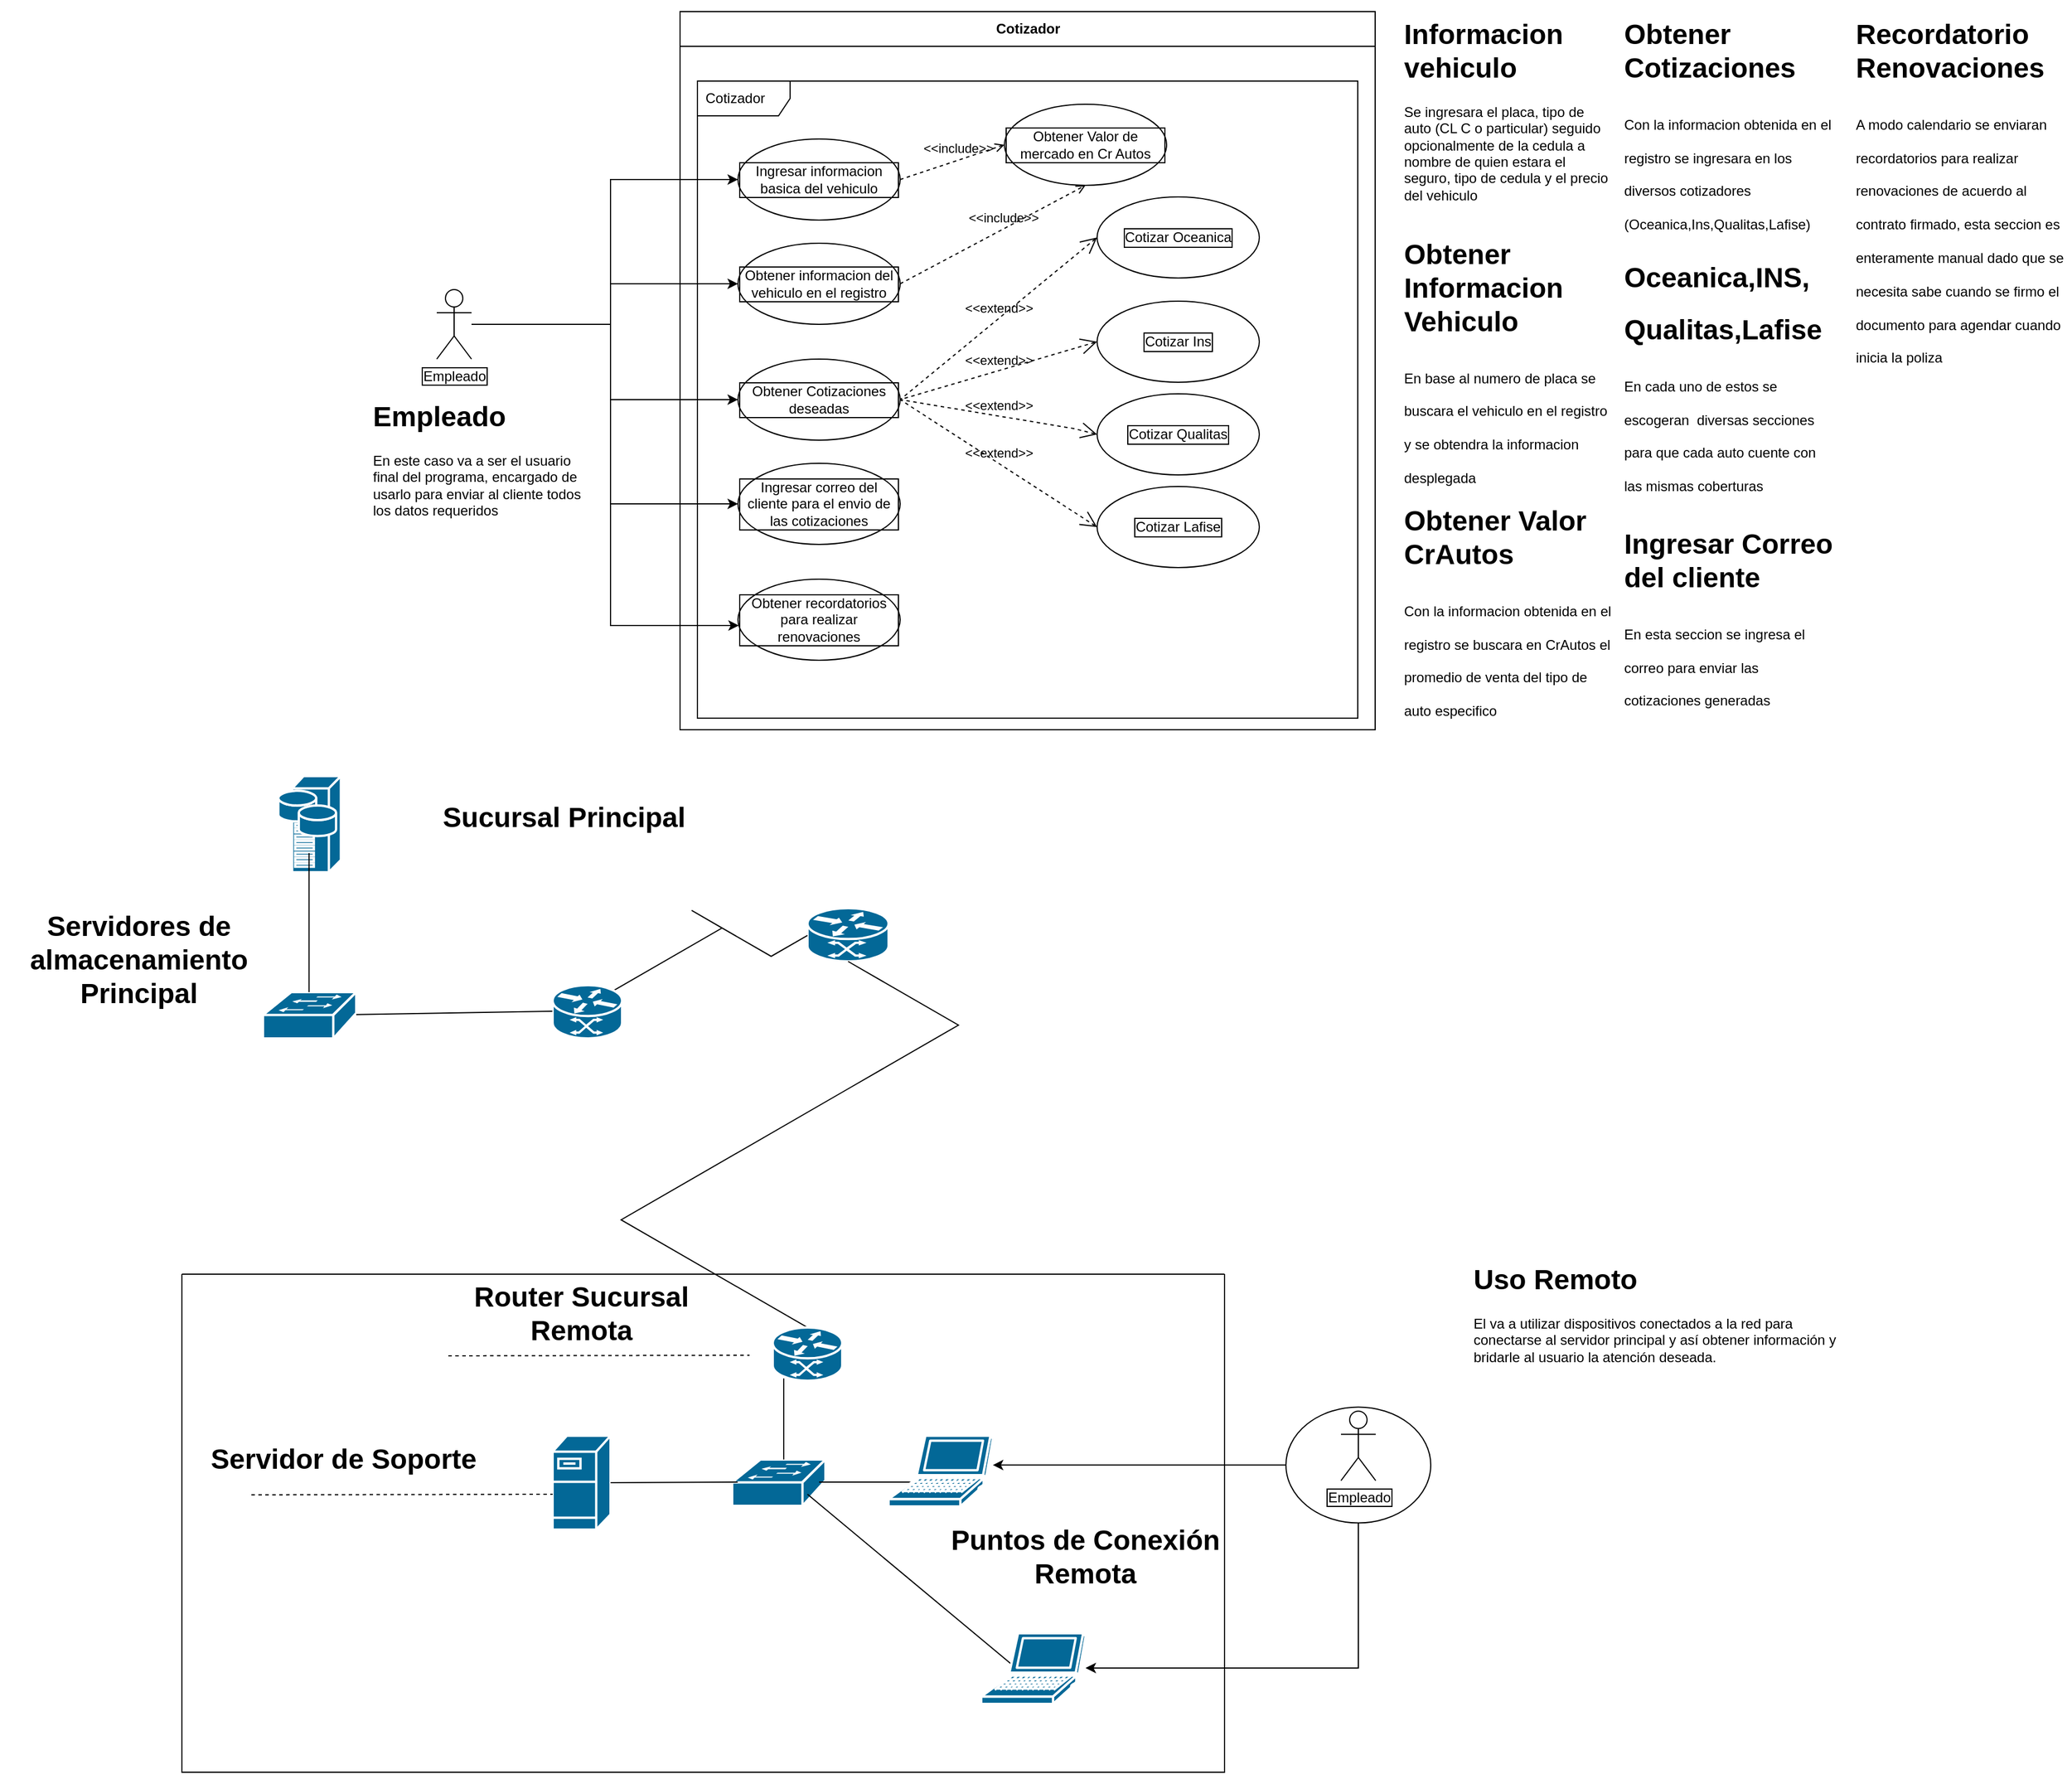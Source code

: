 <mxfile version="21.0.6" type="github" pages="3">
  <diagram name="Caso de uso" id="FIGkw67pMRDh4MM9zdk1">
    <mxGraphModel dx="2588" dy="888" grid="1" gridSize="10" guides="1" tooltips="1" connect="1" arrows="1" fold="1" page="1" pageScale="1" pageWidth="850" pageHeight="1100" math="0" shadow="0">
      <root>
        <mxCell id="0" />
        <mxCell id="1" parent="0" />
        <mxCell id="gBTOfNLSU9MygMFZnvHX-67" style="edgeStyle=orthogonalEdgeStyle;rounded=0;orthogonalLoop=1;jettySize=auto;html=1;" parent="1" source="gBTOfNLSU9MygMFZnvHX-4" target="gBTOfNLSU9MygMFZnvHX-47" edge="1">
          <mxGeometry relative="1" as="geometry">
            <Array as="points">
              <mxPoint x="550" y="1305" />
              <mxPoint x="550" y="1305" />
            </Array>
          </mxGeometry>
        </mxCell>
        <mxCell id="gBTOfNLSU9MygMFZnvHX-68" style="edgeStyle=orthogonalEdgeStyle;rounded=0;orthogonalLoop=1;jettySize=auto;html=1;" parent="1" source="gBTOfNLSU9MygMFZnvHX-4" target="gBTOfNLSU9MygMFZnvHX-49" edge="1">
          <mxGeometry relative="1" as="geometry">
            <mxPoint x="620" y="1480" as="targetPoint" />
            <Array as="points">
              <mxPoint x="816" y="1480" />
            </Array>
          </mxGeometry>
        </mxCell>
        <mxCell id="gBTOfNLSU9MygMFZnvHX-4" value="" style="ellipse;whiteSpace=wrap;html=1;" parent="1" vertex="1">
          <mxGeometry x="753" y="1254.75" width="125" height="100" as="geometry" />
        </mxCell>
        <mxCell id="IhLSrTR3K9B3fhgBk1G8-4" value="Cotizador" style="swimlane;fontStyle=1;align=center;horizontal=1;startSize=30;collapsible=0;html=1;" parent="1" vertex="1">
          <mxGeometry x="230" y="50" width="600" height="620" as="geometry" />
        </mxCell>
        <mxCell id="IhLSrTR3K9B3fhgBk1G8-5" value="Cotizador" style="shape=umlFrame;tabPosition=left;html=1;boundedLbl=1;labelInHeader=1;width=80;height=30;swimlaneFillColor=#ffffff;align=left;spacingLeft=5;" parent="IhLSrTR3K9B3fhgBk1G8-4" vertex="1">
          <mxGeometry width="570" height="550" relative="1" as="geometry">
            <mxPoint x="15" y="60" as="offset" />
          </mxGeometry>
        </mxCell>
        <mxCell id="IhLSrTR3K9B3fhgBk1G8-12" value="Obtener informacion del vehiculo en el registro" style="ellipse;whiteSpace=wrap;html=1;labelBorderColor=default;" parent="IhLSrTR3K9B3fhgBk1G8-4" vertex="1">
          <mxGeometry x="50" y="200" width="140" height="70" as="geometry" />
        </mxCell>
        <mxCell id="IhLSrTR3K9B3fhgBk1G8-14" value="Ingresar informacion basica del vehiculo" style="shape=ellipse;html=1;strokeWidth=1;fontStyle=0;whiteSpace=wrap;align=center;perimeter=ellipsePerimeter;labelBorderColor=default;" parent="IhLSrTR3K9B3fhgBk1G8-4" vertex="1">
          <mxGeometry x="50" y="110" width="140" height="70" as="geometry" />
        </mxCell>
        <mxCell id="IhLSrTR3K9B3fhgBk1G8-18" value="Obtener Cotizaciones deseadas" style="ellipse;whiteSpace=wrap;html=1;labelBorderColor=default;" parent="IhLSrTR3K9B3fhgBk1G8-4" vertex="1">
          <mxGeometry x="50" y="300" width="140" height="70" as="geometry" />
        </mxCell>
        <mxCell id="IhLSrTR3K9B3fhgBk1G8-20" value="Cotizar Ins" style="ellipse;whiteSpace=wrap;html=1;labelBorderColor=default;" parent="IhLSrTR3K9B3fhgBk1G8-4" vertex="1">
          <mxGeometry x="360" y="250" width="140" height="70" as="geometry" />
        </mxCell>
        <mxCell id="IhLSrTR3K9B3fhgBk1G8-21" value="Cotizar Qualitas" style="ellipse;whiteSpace=wrap;html=1;labelBorderColor=default;" parent="IhLSrTR3K9B3fhgBk1G8-4" vertex="1">
          <mxGeometry x="360" y="330" width="140" height="70" as="geometry" />
        </mxCell>
        <mxCell id="IhLSrTR3K9B3fhgBk1G8-22" value="Cotizar Lafise" style="ellipse;whiteSpace=wrap;html=1;labelBorderColor=default;" parent="IhLSrTR3K9B3fhgBk1G8-4" vertex="1">
          <mxGeometry x="360" y="410" width="140" height="70" as="geometry" />
        </mxCell>
        <mxCell id="IhLSrTR3K9B3fhgBk1G8-23" value="Cotizar Oceanica" style="ellipse;whiteSpace=wrap;html=1;labelBorderColor=default;" parent="IhLSrTR3K9B3fhgBk1G8-4" vertex="1">
          <mxGeometry x="360" y="160" width="140" height="70" as="geometry" />
        </mxCell>
        <mxCell id="IhLSrTR3K9B3fhgBk1G8-28" value="Obtener Valor de mercado en Cr Autos" style="ellipse;whiteSpace=wrap;html=1;labelBorderColor=default;" parent="IhLSrTR3K9B3fhgBk1G8-4" vertex="1">
          <mxGeometry x="280" y="80" width="140" height="70" as="geometry" />
        </mxCell>
        <mxCell id="IhLSrTR3K9B3fhgBk1G8-29" value="&amp;lt;&amp;lt;include&amp;gt;&amp;gt;" style="edgeStyle=none;html=1;endArrow=open;verticalAlign=bottom;dashed=1;labelBackgroundColor=none;rounded=0;exitX=1;exitY=0.5;exitDx=0;exitDy=0;entryX=0.5;entryY=1;entryDx=0;entryDy=0;" parent="IhLSrTR3K9B3fhgBk1G8-4" source="IhLSrTR3K9B3fhgBk1G8-12" target="IhLSrTR3K9B3fhgBk1G8-28" edge="1">
          <mxGeometry x="0.117" y="1" width="160" relative="1" as="geometry">
            <mxPoint x="200" y="325" as="sourcePoint" />
            <mxPoint x="260" y="115" as="targetPoint" />
            <mxPoint as="offset" />
          </mxGeometry>
        </mxCell>
        <mxCell id="IhLSrTR3K9B3fhgBk1G8-31" value="Ingresar correo del cliente para el envio de las cotizaciones" style="ellipse;whiteSpace=wrap;html=1;labelBorderColor=default;strokeWidth=1;" parent="IhLSrTR3K9B3fhgBk1G8-4" vertex="1">
          <mxGeometry x="50" y="390" width="140" height="70" as="geometry" />
        </mxCell>
        <mxCell id="IhLSrTR3K9B3fhgBk1G8-33" value="&amp;lt;&amp;lt;extend&amp;gt;&amp;gt;" style="edgeStyle=none;html=1;startArrow=open;endArrow=none;startSize=12;verticalAlign=bottom;dashed=1;labelBackgroundColor=none;rounded=0;exitX=0;exitY=0.5;exitDx=0;exitDy=0;entryX=1;entryY=0.5;entryDx=0;entryDy=0;" parent="IhLSrTR3K9B3fhgBk1G8-4" source="IhLSrTR3K9B3fhgBk1G8-22" target="IhLSrTR3K9B3fhgBk1G8-18" edge="1">
          <mxGeometry width="160" relative="1" as="geometry">
            <mxPoint x="170" y="350" as="sourcePoint" />
            <mxPoint x="330" y="350" as="targetPoint" />
          </mxGeometry>
        </mxCell>
        <mxCell id="IhLSrTR3K9B3fhgBk1G8-34" value="&amp;lt;&amp;lt;extend&amp;gt;&amp;gt;" style="edgeStyle=none;html=1;startArrow=open;endArrow=none;startSize=12;verticalAlign=bottom;dashed=1;labelBackgroundColor=none;rounded=0;entryX=1;entryY=0.5;entryDx=0;entryDy=0;exitX=0;exitY=0.5;exitDx=0;exitDy=0;" parent="IhLSrTR3K9B3fhgBk1G8-4" source="IhLSrTR3K9B3fhgBk1G8-21" target="IhLSrTR3K9B3fhgBk1G8-18" edge="1">
          <mxGeometry width="160" relative="1" as="geometry">
            <mxPoint x="370" y="455" as="sourcePoint" />
            <mxPoint x="200" y="335" as="targetPoint" />
            <Array as="points">
              <mxPoint x="340" y="360" />
            </Array>
          </mxGeometry>
        </mxCell>
        <mxCell id="IhLSrTR3K9B3fhgBk1G8-35" value="&amp;lt;&amp;lt;extend&amp;gt;&amp;gt;" style="edgeStyle=none;html=1;startArrow=open;endArrow=none;startSize=12;verticalAlign=bottom;dashed=1;labelBackgroundColor=none;rounded=0;entryX=1;entryY=0.5;entryDx=0;entryDy=0;exitX=0;exitY=0.5;exitDx=0;exitDy=0;" parent="IhLSrTR3K9B3fhgBk1G8-4" source="IhLSrTR3K9B3fhgBk1G8-20" target="IhLSrTR3K9B3fhgBk1G8-18" edge="1">
          <mxGeometry width="160" relative="1" as="geometry">
            <mxPoint x="370" y="375" as="sourcePoint" />
            <mxPoint x="200" y="335" as="targetPoint" />
            <Array as="points" />
          </mxGeometry>
        </mxCell>
        <mxCell id="IhLSrTR3K9B3fhgBk1G8-36" value="&amp;lt;&amp;lt;extend&amp;gt;&amp;gt;" style="edgeStyle=none;html=1;startArrow=open;endArrow=none;startSize=12;verticalAlign=bottom;dashed=1;labelBackgroundColor=none;rounded=0;entryX=1;entryY=0.5;entryDx=0;entryDy=0;exitX=0;exitY=0.5;exitDx=0;exitDy=0;" parent="IhLSrTR3K9B3fhgBk1G8-4" source="IhLSrTR3K9B3fhgBk1G8-23" target="IhLSrTR3K9B3fhgBk1G8-18" edge="1">
          <mxGeometry width="160" relative="1" as="geometry">
            <mxPoint x="370" y="295" as="sourcePoint" />
            <mxPoint x="200" y="335" as="targetPoint" />
            <Array as="points" />
          </mxGeometry>
        </mxCell>
        <mxCell id="IhLSrTR3K9B3fhgBk1G8-37" value="Obtener recordatorios para realizar renovaciones" style="ellipse;whiteSpace=wrap;html=1;labelBorderColor=default;strokeWidth=1;" parent="IhLSrTR3K9B3fhgBk1G8-4" vertex="1">
          <mxGeometry x="50" y="490" width="140" height="70" as="geometry" />
        </mxCell>
        <mxCell id="IhLSrTR3K9B3fhgBk1G8-40" value="&amp;lt;&amp;lt;include&amp;gt;&amp;gt;" style="edgeStyle=none;html=1;endArrow=open;verticalAlign=bottom;dashed=1;labelBackgroundColor=none;rounded=0;exitX=1;exitY=0.5;exitDx=0;exitDy=0;entryX=0;entryY=0.5;entryDx=0;entryDy=0;" parent="IhLSrTR3K9B3fhgBk1G8-4" source="IhLSrTR3K9B3fhgBk1G8-14" target="IhLSrTR3K9B3fhgBk1G8-28" edge="1">
          <mxGeometry x="0.117" y="1" width="160" relative="1" as="geometry">
            <mxPoint x="200" y="245" as="sourcePoint" />
            <mxPoint x="290" y="165" as="targetPoint" />
            <mxPoint as="offset" />
          </mxGeometry>
        </mxCell>
        <mxCell id="gBTOfNLSU9MygMFZnvHX-73" style="edgeStyle=orthogonalEdgeStyle;rounded=0;orthogonalLoop=1;jettySize=auto;html=1;entryX=0;entryY=0.5;entryDx=0;entryDy=0;" parent="1" source="IhLSrTR3K9B3fhgBk1G8-10" target="IhLSrTR3K9B3fhgBk1G8-14" edge="1">
          <mxGeometry relative="1" as="geometry">
            <Array as="points">
              <mxPoint x="170" y="320" />
              <mxPoint x="170" y="195" />
            </Array>
          </mxGeometry>
        </mxCell>
        <mxCell id="gBTOfNLSU9MygMFZnvHX-75" style="edgeStyle=orthogonalEdgeStyle;rounded=0;orthogonalLoop=1;jettySize=auto;html=1;" parent="1" source="IhLSrTR3K9B3fhgBk1G8-10" target="IhLSrTR3K9B3fhgBk1G8-12" edge="1">
          <mxGeometry relative="1" as="geometry">
            <Array as="points">
              <mxPoint x="170" y="320" />
              <mxPoint x="170" y="285" />
            </Array>
          </mxGeometry>
        </mxCell>
        <mxCell id="gBTOfNLSU9MygMFZnvHX-76" style="edgeStyle=orthogonalEdgeStyle;rounded=0;orthogonalLoop=1;jettySize=auto;html=1;" parent="1" source="IhLSrTR3K9B3fhgBk1G8-10" target="IhLSrTR3K9B3fhgBk1G8-18" edge="1">
          <mxGeometry relative="1" as="geometry">
            <Array as="points">
              <mxPoint x="170" y="320" />
              <mxPoint x="170" y="385" />
            </Array>
          </mxGeometry>
        </mxCell>
        <mxCell id="gBTOfNLSU9MygMFZnvHX-83" style="edgeStyle=orthogonalEdgeStyle;rounded=0;orthogonalLoop=1;jettySize=auto;html=1;" parent="1" source="IhLSrTR3K9B3fhgBk1G8-10" target="IhLSrTR3K9B3fhgBk1G8-31" edge="1">
          <mxGeometry relative="1" as="geometry">
            <Array as="points">
              <mxPoint x="170" y="320" />
              <mxPoint x="170" y="475" />
            </Array>
          </mxGeometry>
        </mxCell>
        <mxCell id="gBTOfNLSU9MygMFZnvHX-85" style="edgeStyle=orthogonalEdgeStyle;rounded=0;orthogonalLoop=1;jettySize=auto;html=1;" parent="1" source="IhLSrTR3K9B3fhgBk1G8-10" target="IhLSrTR3K9B3fhgBk1G8-37" edge="1">
          <mxGeometry relative="1" as="geometry">
            <mxPoint x="170" y="580" as="targetPoint" />
            <Array as="points">
              <mxPoint x="170" y="320" />
              <mxPoint x="170" y="580" />
            </Array>
          </mxGeometry>
        </mxCell>
        <mxCell id="IhLSrTR3K9B3fhgBk1G8-10" value="Empleado" style="shape=umlActor;html=1;verticalLabelPosition=bottom;verticalAlign=top;align=center;labelBorderColor=default;" parent="1" vertex="1">
          <mxGeometry x="20" y="290" width="30" height="60" as="geometry" />
        </mxCell>
        <mxCell id="3Uu9GB4KOyHP60_tCdzX-1" value="&lt;h1&gt;Empleado&amp;nbsp;&lt;/h1&gt;&lt;div&gt;En este caso va a ser el usuario final del programa, encargado de usarlo para enviar al cliente todos los datos requeridos&lt;/div&gt;&lt;div&gt;&lt;br&gt;&lt;/div&gt;" style="text;html=1;strokeColor=none;fillColor=none;spacing=5;spacingTop=-20;whiteSpace=wrap;overflow=hidden;rounded=0;" parent="1" vertex="1">
          <mxGeometry x="-40" y="380" width="190" height="120" as="geometry" />
        </mxCell>
        <mxCell id="3Uu9GB4KOyHP60_tCdzX-2" value="&lt;h1&gt;&lt;span style=&quot;background-color: initial;&quot;&gt;Informacion vehiculo&lt;/span&gt;&lt;/h1&gt;&lt;div&gt;Se ingresara el placa, tipo de auto (CL C o particular) seguido opcionalmente de la cedula a nombre de quien estara el seguro, tipo de cedula y el precio del vehiculo&lt;/div&gt;" style="text;html=1;strokeColor=none;fillColor=none;spacing=5;spacingTop=-20;whiteSpace=wrap;overflow=hidden;rounded=0;" parent="1" vertex="1">
          <mxGeometry x="850" y="50" width="190" height="180" as="geometry" />
        </mxCell>
        <mxCell id="3Uu9GB4KOyHP60_tCdzX-3" value="&lt;h1&gt;&lt;span style=&quot;background-color: initial;&quot;&gt;Obtener Informacion Vehiculo&lt;/span&gt;&lt;/h1&gt;&lt;h1&gt;&lt;span style=&quot;font-size: 12px; font-weight: 400;&quot;&gt;En base al numero de placa se buscara el vehiculo en el registro y se obtendra la informacion desplegada&lt;/span&gt;&lt;/h1&gt;&lt;div&gt;&lt;br&gt;&lt;/div&gt;" style="text;html=1;strokeColor=none;fillColor=none;spacing=5;spacingTop=-20;whiteSpace=wrap;overflow=hidden;rounded=0;" parent="1" vertex="1">
          <mxGeometry x="850" y="240" width="190" height="220" as="geometry" />
        </mxCell>
        <mxCell id="3Uu9GB4KOyHP60_tCdzX-4" value="&lt;h1&gt;&lt;span style=&quot;background-color: initial;&quot;&gt;Obtener Valor CrAutos&lt;/span&gt;&lt;/h1&gt;&lt;h1&gt;&lt;span style=&quot;font-size: 12px; font-weight: 400;&quot;&gt;Con la informacion obtenida en el registro se buscara en CrAutos el promedio de venta del tipo de auto especifico&lt;/span&gt;&lt;/h1&gt;&lt;div&gt;&lt;br&gt;&lt;/div&gt;" style="text;html=1;strokeColor=none;fillColor=none;spacing=5;spacingTop=-20;whiteSpace=wrap;overflow=hidden;rounded=0;" parent="1" vertex="1">
          <mxGeometry x="850" y="470" width="190" height="200" as="geometry" />
        </mxCell>
        <mxCell id="3Uu9GB4KOyHP60_tCdzX-5" value="&lt;h1&gt;&lt;span style=&quot;background-color: initial;&quot;&gt;Obtener Cotizaciones&lt;/span&gt;&lt;/h1&gt;&lt;h1&gt;&lt;span style=&quot;font-size: 12px; font-weight: 400;&quot;&gt;Con la informacion obtenida en el registro se ingresara en los diversos cotizadores (Oceanica,Ins,Qualitas,Lafise)&lt;/span&gt;&lt;/h1&gt;&lt;div&gt;&lt;br&gt;&lt;/div&gt;" style="text;html=1;strokeColor=none;fillColor=none;spacing=5;spacingTop=-20;whiteSpace=wrap;overflow=hidden;rounded=0;" parent="1" vertex="1">
          <mxGeometry x="1040" y="50" width="190" height="200" as="geometry" />
        </mxCell>
        <mxCell id="3Uu9GB4KOyHP60_tCdzX-6" value="&lt;h1&gt;&lt;span style=&quot;background-color: initial;&quot;&gt;Oceanica,INS,&lt;/span&gt;&lt;/h1&gt;&lt;h1&gt;&lt;span style=&quot;background-color: initial;&quot;&gt;Qualitas,Lafise&lt;/span&gt;&lt;/h1&gt;&lt;h1&gt;&lt;span style=&quot;font-size: 12px; font-weight: 400;&quot;&gt;En cada uno de estos se escogeran&amp;nbsp; diversas secciones para que cada auto cuente con las mismas coberturas&lt;/span&gt;&lt;/h1&gt;&lt;div&gt;&lt;br&gt;&lt;/div&gt;" style="text;html=1;strokeColor=none;fillColor=none;spacing=5;spacingTop=-20;whiteSpace=wrap;overflow=hidden;rounded=0;" parent="1" vertex="1">
          <mxGeometry x="1040" y="260" width="190" height="220" as="geometry" />
        </mxCell>
        <mxCell id="3Uu9GB4KOyHP60_tCdzX-7" value="&lt;h1&gt;Ingresar Correo del cliente&lt;/h1&gt;&lt;h1&gt;&lt;span style=&quot;font-size: 12px; font-weight: 400;&quot;&gt;En esta seccion se ingresa el correo para enviar las cotizaciones generadas&lt;/span&gt;&lt;/h1&gt;&lt;div&gt;&lt;br&gt;&lt;/div&gt;" style="text;html=1;strokeColor=none;fillColor=none;spacing=5;spacingTop=-20;whiteSpace=wrap;overflow=hidden;rounded=0;" parent="1" vertex="1">
          <mxGeometry x="1040" y="490" width="190" height="220" as="geometry" />
        </mxCell>
        <mxCell id="3Uu9GB4KOyHP60_tCdzX-8" value="&lt;h1&gt;Recordatorio Renovaciones&lt;/h1&gt;&lt;h1&gt;&lt;span style=&quot;font-size: 12px; font-weight: 400;&quot;&gt;A modo calendario se enviaran recordatorios para realizar renovaciones de acuerdo al contrato firmado, esta seccion es enteramente manual dado que se necesita sabe cuando se firmo el documento para agendar cuando inicia la poliza&lt;/span&gt;&lt;/h1&gt;&lt;div&gt;&lt;br&gt;&lt;/div&gt;" style="text;html=1;strokeColor=none;fillColor=none;spacing=5;spacingTop=-20;whiteSpace=wrap;overflow=hidden;rounded=0;" parent="1" vertex="1">
          <mxGeometry x="1240" y="50" width="190" height="310" as="geometry" />
        </mxCell>
        <mxCell id="gBTOfNLSU9MygMFZnvHX-1" value="Empleado" style="shape=umlActor;html=1;verticalLabelPosition=bottom;verticalAlign=top;align=center;labelBorderColor=default;" parent="1" vertex="1">
          <mxGeometry x="800.5" y="1258.25" width="30" height="60" as="geometry" />
        </mxCell>
        <mxCell id="gBTOfNLSU9MygMFZnvHX-32" value="" style="shape=mxgraph.cisco.servers.fileserver;sketch=0;html=1;pointerEvents=1;dashed=0;fillColor=#036897;strokeColor=#ffffff;strokeWidth=2;verticalLabelPosition=bottom;verticalAlign=top;align=center;outlineConnect=0;" parent="1" vertex="1">
          <mxGeometry x="120" y="1279.5" width="50" height="81" as="geometry" />
        </mxCell>
        <mxCell id="gBTOfNLSU9MygMFZnvHX-33" value="" style="shape=mxgraph.cisco.routers.atm_router;sketch=0;html=1;pointerEvents=1;dashed=0;fillColor=#036897;strokeColor=#ffffff;strokeWidth=2;verticalLabelPosition=bottom;verticalAlign=top;align=center;outlineConnect=0;" parent="1" vertex="1">
          <mxGeometry x="340" y="824" width="70" height="46" as="geometry" />
        </mxCell>
        <mxCell id="gBTOfNLSU9MygMFZnvHX-36" value="" style="edgeStyle=isometricEdgeStyle;endArrow=none;html=1;rounded=0;elbow=vertical;exitX=0.5;exitY=0;exitDx=0;exitDy=0;exitPerimeter=0;" parent="1" edge="1" source="gBTOfNLSU9MygMFZnvHX-37">
          <mxGeometry width="50" height="100" relative="1" as="geometry">
            <mxPoint x="330.84" y="1070" as="sourcePoint" />
            <mxPoint x="375.04" y="870" as="targetPoint" />
            <Array as="points">
              <mxPoint x="375.04" y="980" />
            </Array>
          </mxGeometry>
        </mxCell>
        <mxCell id="gBTOfNLSU9MygMFZnvHX-38" value="" style="shape=mxgraph.cisco.switches.workgroup_switch;sketch=0;html=1;pointerEvents=1;dashed=0;fillColor=#036897;strokeColor=#ffffff;strokeWidth=2;verticalLabelPosition=bottom;verticalAlign=top;align=center;outlineConnect=0;" parent="1" vertex="1">
          <mxGeometry x="275" y="1300" width="80.5" height="40" as="geometry" />
        </mxCell>
        <mxCell id="gBTOfNLSU9MygMFZnvHX-45" value="" style="endArrow=none;html=1;rounded=0;" parent="1" edge="1">
          <mxGeometry width="50" height="50" relative="1" as="geometry">
            <mxPoint x="319.5" y="1300" as="sourcePoint" />
            <mxPoint x="319.5" y="1230" as="targetPoint" />
          </mxGeometry>
        </mxCell>
        <mxCell id="gBTOfNLSU9MygMFZnvHX-46" value="" style="endArrow=none;html=1;rounded=0;exitX=1;exitY=0.5;exitDx=0;exitDy=0;exitPerimeter=0;" parent="1" source="gBTOfNLSU9MygMFZnvHX-32" edge="1">
          <mxGeometry width="50" height="50" relative="1" as="geometry">
            <mxPoint x="199.75" y="1319.5" as="sourcePoint" />
            <mxPoint x="279.75" y="1319.5" as="targetPoint" />
          </mxGeometry>
        </mxCell>
        <mxCell id="gBTOfNLSU9MygMFZnvHX-51" value="" style="endArrow=none;html=1;rounded=0;" parent="1" edge="1">
          <mxGeometry width="50" height="50" relative="1" as="geometry">
            <mxPoint x="350" y="1319.5" as="sourcePoint" />
            <mxPoint x="430" y="1319.5" as="targetPoint" />
          </mxGeometry>
        </mxCell>
        <mxCell id="gBTOfNLSU9MygMFZnvHX-54" value="" style="endArrow=none;html=1;rounded=0;" parent="1" edge="1">
          <mxGeometry width="50" height="50" relative="1" as="geometry">
            <mxPoint x="520" y="1480" as="sourcePoint" />
            <mxPoint x="340" y="1330" as="targetPoint" />
          </mxGeometry>
        </mxCell>
        <mxCell id="gBTOfNLSU9MygMFZnvHX-55" value="&lt;h1&gt;Servidor de Soporte&lt;/h1&gt;" style="text;html=1;strokeColor=none;fillColor=none;spacing=5;spacingTop=-20;whiteSpace=wrap;overflow=hidden;rounded=0;" parent="1" vertex="1">
          <mxGeometry x="-180" y="1279.5" width="240" height="50.5" as="geometry" />
        </mxCell>
        <mxCell id="gBTOfNLSU9MygMFZnvHX-57" value="" style="endArrow=none;dashed=1;html=1;rounded=0;" parent="1" edge="1">
          <mxGeometry width="50" height="50" relative="1" as="geometry">
            <mxPoint x="-140" y="1330.5" as="sourcePoint" />
            <mxPoint x="120" y="1330" as="targetPoint" />
          </mxGeometry>
        </mxCell>
        <mxCell id="gBTOfNLSU9MygMFZnvHX-58" value="&lt;h1&gt;Router Sucursal Remota&lt;/h1&gt;" style="text;html=1;strokeColor=none;fillColor=none;spacing=5;spacingTop=-20;whiteSpace=wrap;overflow=hidden;rounded=0;align=center;" parent="1" vertex="1">
          <mxGeometry x="25" y="1140" width="240" height="60" as="geometry" />
        </mxCell>
        <mxCell id="gBTOfNLSU9MygMFZnvHX-59" value="" style="endArrow=none;dashed=1;html=1;rounded=0;" parent="1" edge="1">
          <mxGeometry width="50" height="50" relative="1" as="geometry">
            <mxPoint x="30" y="1210.5" as="sourcePoint" />
            <mxPoint x="290" y="1210" as="targetPoint" />
          </mxGeometry>
        </mxCell>
        <mxCell id="gBTOfNLSU9MygMFZnvHX-62" value="" style="edgeStyle=isometricEdgeStyle;endArrow=none;html=1;rounded=0;entryX=0.88;entryY=0.1;entryDx=0;entryDy=0;entryPerimeter=0;" parent="1" edge="1" target="gBTOfNLSU9MygMFZnvHX-63">
          <mxGeometry width="50" height="100" relative="1" as="geometry">
            <mxPoint x="340.0" y="847.52" as="sourcePoint" />
            <mxPoint x="150" y="805.98" as="targetPoint" />
            <Array as="points">
              <mxPoint x="240" y="825.98" />
            </Array>
          </mxGeometry>
        </mxCell>
        <mxCell id="gBTOfNLSU9MygMFZnvHX-63" value="" style="shape=mxgraph.cisco.routers.atm_router;sketch=0;html=1;pointerEvents=1;dashed=0;fillColor=#036897;strokeColor=#ffffff;strokeWidth=2;verticalLabelPosition=bottom;verticalAlign=top;align=center;outlineConnect=0;" parent="1" vertex="1">
          <mxGeometry x="120" y="890.5" width="60" height="46" as="geometry" />
        </mxCell>
        <mxCell id="gBTOfNLSU9MygMFZnvHX-64" value="" style="shape=mxgraph.cisco.switches.workgroup_switch;sketch=0;html=1;pointerEvents=1;dashed=0;fillColor=#036897;strokeColor=#ffffff;strokeWidth=2;verticalLabelPosition=bottom;verticalAlign=top;align=center;outlineConnect=0;" parent="1" vertex="1">
          <mxGeometry x="-130" y="896.5" width="80.5" height="40" as="geometry" />
        </mxCell>
        <mxCell id="gBTOfNLSU9MygMFZnvHX-66" value="" style="swimlane;startSize=0;" parent="1" vertex="1">
          <mxGeometry x="-200" y="1140" width="900" height="430" as="geometry" />
        </mxCell>
        <mxCell id="gBTOfNLSU9MygMFZnvHX-37" value="" style="shape=mxgraph.cisco.routers.atm_router;sketch=0;html=1;pointerEvents=1;dashed=0;fillColor=#036897;strokeColor=#ffffff;strokeWidth=2;verticalLabelPosition=bottom;verticalAlign=top;align=center;outlineConnect=0;" parent="gBTOfNLSU9MygMFZnvHX-66" vertex="1">
          <mxGeometry x="510" y="46" width="60" height="46" as="geometry" />
        </mxCell>
        <mxCell id="gBTOfNLSU9MygMFZnvHX-47" value="" style="shape=mxgraph.cisco.computers_and_peripherals.laptop;sketch=0;html=1;pointerEvents=1;dashed=0;fillColor=#036897;strokeColor=#ffffff;strokeWidth=2;verticalLabelPosition=bottom;verticalAlign=top;align=center;outlineConnect=0;" parent="gBTOfNLSU9MygMFZnvHX-66" vertex="1">
          <mxGeometry x="610" y="139.5" width="90" height="61" as="geometry" />
        </mxCell>
        <mxCell id="gBTOfNLSU9MygMFZnvHX-49" value="" style="shape=mxgraph.cisco.computers_and_peripherals.laptop;sketch=0;html=1;pointerEvents=1;dashed=0;fillColor=#036897;strokeColor=#ffffff;strokeWidth=2;verticalLabelPosition=bottom;verticalAlign=top;align=center;outlineConnect=0;" parent="gBTOfNLSU9MygMFZnvHX-66" vertex="1">
          <mxGeometry x="690" y="310" width="90" height="61" as="geometry" />
        </mxCell>
        <mxCell id="gBTOfNLSU9MygMFZnvHX-61" value="&lt;h1&gt;Puntos de Conexión Remota&lt;/h1&gt;" style="text;html=1;strokeColor=none;fillColor=none;spacing=5;spacingTop=-20;whiteSpace=wrap;overflow=hidden;rounded=0;align=center;" parent="gBTOfNLSU9MygMFZnvHX-66" vertex="1">
          <mxGeometry x="660" y="210" width="240" height="60" as="geometry" />
        </mxCell>
        <mxCell id="gBTOfNLSU9MygMFZnvHX-70" value="" style="endArrow=none;html=1;rounded=0;" parent="1" source="gBTOfNLSU9MygMFZnvHX-64" edge="1">
          <mxGeometry width="50" height="50" relative="1" as="geometry">
            <mxPoint x="10" y="913.5" as="sourcePoint" />
            <mxPoint x="119.75" y="913" as="targetPoint" />
          </mxGeometry>
        </mxCell>
        <mxCell id="gBTOfNLSU9MygMFZnvHX-71" value="" style="shape=mxgraph.cisco.servers.storage_server;sketch=0;html=1;pointerEvents=1;dashed=0;fillColor=#036897;strokeColor=#ffffff;strokeWidth=2;verticalLabelPosition=bottom;verticalAlign=top;align=center;outlineConnect=0;" parent="1" vertex="1">
          <mxGeometry x="-116.75" y="710" width="54" height="83" as="geometry" />
        </mxCell>
        <mxCell id="gBTOfNLSU9MygMFZnvHX-72" value="" style="endArrow=none;html=1;rounded=0;" parent="1" edge="1">
          <mxGeometry width="50" height="50" relative="1" as="geometry">
            <mxPoint x="-90.25" y="776.5" as="sourcePoint" />
            <mxPoint x="-90.25" y="896.5" as="targetPoint" />
          </mxGeometry>
        </mxCell>
        <mxCell id="gBTOfNLSU9MygMFZnvHX-86" value="&lt;h1&gt;Sucursal Principal&lt;/h1&gt;&lt;div&gt;&lt;br&gt;&lt;/div&gt;" style="text;html=1;strokeColor=none;fillColor=none;spacing=5;spacingTop=-20;whiteSpace=wrap;overflow=hidden;rounded=0;align=center;" parent="1" vertex="1">
          <mxGeometry x="10" y="725.5" width="240" height="60" as="geometry" />
        </mxCell>
        <mxCell id="gBTOfNLSU9MygMFZnvHX-87" value="&lt;h1&gt;Servidores de almacenamiento Principal&lt;/h1&gt;" style="text;html=1;strokeColor=none;fillColor=none;spacing=5;spacingTop=-20;whiteSpace=wrap;overflow=hidden;rounded=0;align=center;" parent="1" vertex="1">
          <mxGeometry x="-356.75" y="820" width="240" height="100" as="geometry" />
        </mxCell>
        <mxCell id="gBTOfNLSU9MygMFZnvHX-88" value="&lt;h1&gt;Uso Remoto&lt;/h1&gt;El va a utilizar dispositivos conectados a la red para conectarse al servidor principal y así obtener información y bridarle al usuario la atención deseada." style="text;html=1;strokeColor=none;fillColor=none;spacing=5;spacingTop=-20;whiteSpace=wrap;overflow=hidden;rounded=0;" parent="1" vertex="1">
          <mxGeometry x="910" y="1124.75" width="340" height="200" as="geometry" />
        </mxCell>
      </root>
    </mxGraphModel>
  </diagram>
  <diagram id="bC1XrYRw6SxwnsGgWsT8" name="Flujo">
    <mxGraphModel dx="1165" dy="1692" grid="1" gridSize="10" guides="1" tooltips="1" connect="1" arrows="1" fold="1" page="1" pageScale="1" pageWidth="850" pageHeight="1100" math="0" shadow="0">
      <root>
        <mxCell id="0" />
        <mxCell id="1" parent="0" />
        <mxCell id="7Dvqdmzg5xlMsO-Vrzu2-16" value="" style="edgeStyle=orthogonalEdgeStyle;rounded=0;orthogonalLoop=1;jettySize=auto;html=1;" edge="1" parent="1" source="7Dvqdmzg5xlMsO-Vrzu2-3" target="7Dvqdmzg5xlMsO-Vrzu2-14">
          <mxGeometry relative="1" as="geometry" />
        </mxCell>
        <mxCell id="7Dvqdmzg5xlMsO-Vrzu2-3" value="Registro Inicio" style="strokeWidth=2;html=1;shape=mxgraph.flowchart.start_2;whiteSpace=wrap;" vertex="1" parent="1">
          <mxGeometry x="90" y="-290" width="100" height="100" as="geometry" />
        </mxCell>
        <mxCell id="7Dvqdmzg5xlMsO-Vrzu2-9" value="" style="edgeStyle=orthogonalEdgeStyle;rounded=0;orthogonalLoop=1;jettySize=auto;html=1;exitX=0.5;exitY=1;exitDx=0;exitDy=0;" edge="1" parent="1" source="7Dvqdmzg5xlMsO-Vrzu2-15" target="7Dvqdmzg5xlMsO-Vrzu2-8">
          <mxGeometry relative="1" as="geometry">
            <mxPoint x="410" y="140" as="sourcePoint" />
          </mxGeometry>
        </mxCell>
        <mxCell id="7Dvqdmzg5xlMsO-Vrzu2-18" style="edgeStyle=orthogonalEdgeStyle;rounded=0;orthogonalLoop=1;jettySize=auto;html=1;entryX=0;entryY=0.5;entryDx=0;entryDy=0;exitX=1;exitY=0.5;exitDx=0;exitDy=0;exitPerimeter=0;" edge="1" parent="1" source="7Dvqdmzg5xlMsO-Vrzu2-8" target="7Dvqdmzg5xlMsO-Vrzu2-12">
          <mxGeometry relative="1" as="geometry">
            <mxPoint x="140" y="100" as="sourcePoint" />
          </mxGeometry>
        </mxCell>
        <mxCell id="7Dvqdmzg5xlMsO-Vrzu2-22" value="" style="edgeStyle=orthogonalEdgeStyle;rounded=0;orthogonalLoop=1;jettySize=auto;html=1;" edge="1" parent="1" source="7Dvqdmzg5xlMsO-Vrzu2-8" target="7Dvqdmzg5xlMsO-Vrzu2-21">
          <mxGeometry relative="1" as="geometry" />
        </mxCell>
        <mxCell id="7Dvqdmzg5xlMsO-Vrzu2-8" value="CL==1" style="strokeWidth=2;html=1;shape=mxgraph.flowchart.decision;whiteSpace=wrap;" vertex="1" parent="1">
          <mxGeometry x="90" y="90" width="100" height="100" as="geometry" />
        </mxCell>
        <mxCell id="7Dvqdmzg5xlMsO-Vrzu2-41" style="edgeStyle=orthogonalEdgeStyle;rounded=0;orthogonalLoop=1;jettySize=auto;html=1;exitX=0.5;exitY=1;exitDx=0;exitDy=0;entryX=0.5;entryY=0;entryDx=0;entryDy=0;entryPerimeter=0;" edge="1" parent="1" source="7Dvqdmzg5xlMsO-Vrzu2-12" target="7Dvqdmzg5xlMsO-Vrzu2-21">
          <mxGeometry relative="1" as="geometry" />
        </mxCell>
        <mxCell id="7Dvqdmzg5xlMsO-Vrzu2-12" value="En la busqueda del vehiculo se indica que este es Carga Liviana" style="whiteSpace=wrap;html=1;strokeWidth=2;" vertex="1" parent="1">
          <mxGeometry x="250" y="110" width="120" height="60" as="geometry" />
        </mxCell>
        <mxCell id="7Dvqdmzg5xlMsO-Vrzu2-17" value="" style="edgeStyle=orthogonalEdgeStyle;rounded=0;orthogonalLoop=1;jettySize=auto;html=1;" edge="1" parent="1" source="7Dvqdmzg5xlMsO-Vrzu2-14" target="7Dvqdmzg5xlMsO-Vrzu2-15">
          <mxGeometry relative="1" as="geometry" />
        </mxCell>
        <mxCell id="7Dvqdmzg5xlMsO-Vrzu2-14" value="&#xa;&lt;span style=&quot;color: rgb(0, 0, 0); font-family: Helvetica; font-size: 12px; font-style: normal; font-variant-ligatures: normal; font-variant-caps: normal; font-weight: 400; letter-spacing: normal; orphans: 2; text-align: center; text-indent: 0px; text-transform: none; widows: 2; word-spacing: 0px; -webkit-text-stroke-width: 0px; background-color: rgb(251, 251, 251); text-decoration-thickness: initial; text-decoration-style: initial; text-decoration-color: initial; float: none; display: inline !important;&quot;&gt;Inicio de sesion&lt;/span&gt;&#xa;&#xa;" style="whiteSpace=wrap;html=1;strokeWidth=2;" vertex="1" parent="1">
          <mxGeometry x="80" y="-140" width="120" height="60" as="geometry" />
        </mxCell>
        <mxCell id="7Dvqdmzg5xlMsO-Vrzu2-15" value="Ingreso a la seccion de consulta de vehiculo" style="whiteSpace=wrap;html=1;strokeWidth=2;" vertex="1" parent="1">
          <mxGeometry x="80" y="-40" width="120" height="60" as="geometry" />
        </mxCell>
        <mxCell id="7Dvqdmzg5xlMsO-Vrzu2-24" value="" style="edgeStyle=orthogonalEdgeStyle;rounded=0;orthogonalLoop=1;jettySize=auto;html=1;" edge="1" parent="1" source="7Dvqdmzg5xlMsO-Vrzu2-21" target="7Dvqdmzg5xlMsO-Vrzu2-23">
          <mxGeometry relative="1" as="geometry" />
        </mxCell>
        <mxCell id="7Dvqdmzg5xlMsO-Vrzu2-27" value="" style="edgeStyle=orthogonalEdgeStyle;rounded=0;orthogonalLoop=1;jettySize=auto;html=1;" edge="1" parent="1" source="7Dvqdmzg5xlMsO-Vrzu2-21" target="7Dvqdmzg5xlMsO-Vrzu2-26">
          <mxGeometry relative="1" as="geometry" />
        </mxCell>
        <mxCell id="7Dvqdmzg5xlMsO-Vrzu2-21" value="C==0" style="strokeWidth=2;html=1;shape=mxgraph.flowchart.decision;whiteSpace=wrap;" vertex="1" parent="1">
          <mxGeometry x="90" y="250" width="100" height="100" as="geometry" />
        </mxCell>
        <mxCell id="7Dvqdmzg5xlMsO-Vrzu2-31" value="" style="edgeStyle=orthogonalEdgeStyle;rounded=0;orthogonalLoop=1;jettySize=auto;html=1;" edge="1" parent="1" source="7Dvqdmzg5xlMsO-Vrzu2-23" target="7Dvqdmzg5xlMsO-Vrzu2-30">
          <mxGeometry relative="1" as="geometry" />
        </mxCell>
        <mxCell id="7Dvqdmzg5xlMsO-Vrzu2-23" value="Se ingresa la placa y se busca el vehiculo" style="whiteSpace=wrap;html=1;strokeWidth=2;" vertex="1" parent="1">
          <mxGeometry x="80" y="400" width="120" height="60" as="geometry" />
        </mxCell>
        <mxCell id="7Dvqdmzg5xlMsO-Vrzu2-44" style="edgeStyle=orthogonalEdgeStyle;rounded=0;orthogonalLoop=1;jettySize=auto;html=1;exitX=0.5;exitY=1;exitDx=0;exitDy=0;entryX=1;entryY=0.5;entryDx=0;entryDy=0;" edge="1" parent="1" source="7Dvqdmzg5xlMsO-Vrzu2-26" target="7Dvqdmzg5xlMsO-Vrzu2-23">
          <mxGeometry relative="1" as="geometry" />
        </mxCell>
        <mxCell id="7Dvqdmzg5xlMsO-Vrzu2-26" value="En la busqueda del vehiculo se indica que este es Carga" style="whiteSpace=wrap;html=1;strokeWidth=2;" vertex="1" parent="1">
          <mxGeometry x="250" y="270" width="120" height="60" as="geometry" />
        </mxCell>
        <mxCell id="7Dvqdmzg5xlMsO-Vrzu2-33" value="" style="edgeStyle=orthogonalEdgeStyle;rounded=0;orthogonalLoop=1;jettySize=auto;html=1;" edge="1" parent="1" source="7Dvqdmzg5xlMsO-Vrzu2-30" target="7Dvqdmzg5xlMsO-Vrzu2-32">
          <mxGeometry relative="1" as="geometry" />
        </mxCell>
        <mxCell id="7Dvqdmzg5xlMsO-Vrzu2-30" value="Se obtienen los datosdel vehiculo en el registro" style="whiteSpace=wrap;html=1;strokeWidth=2;" vertex="1" parent="1">
          <mxGeometry x="80" y="500" width="120" height="60" as="geometry" />
        </mxCell>
        <mxCell id="7Dvqdmzg5xlMsO-Vrzu2-43" value="" style="edgeStyle=orthogonalEdgeStyle;rounded=0;orthogonalLoop=1;jettySize=auto;html=1;" edge="1" parent="1" source="7Dvqdmzg5xlMsO-Vrzu2-32" target="7Dvqdmzg5xlMsO-Vrzu2-34">
          <mxGeometry relative="1" as="geometry" />
        </mxCell>
        <mxCell id="7Dvqdmzg5xlMsO-Vrzu2-32" value="Se imprime la pagina web del registro en formato pdf" style="whiteSpace=wrap;html=1;strokeWidth=2;" vertex="1" parent="1">
          <mxGeometry x="80" y="590" width="120" height="60" as="geometry" />
        </mxCell>
        <mxCell id="7Dvqdmzg5xlMsO-Vrzu2-37" value="" style="edgeStyle=orthogonalEdgeStyle;rounded=0;orthogonalLoop=1;jettySize=auto;html=1;" edge="1" parent="1" source="7Dvqdmzg5xlMsO-Vrzu2-34" target="7Dvqdmzg5xlMsO-Vrzu2-36">
          <mxGeometry relative="1" as="geometry" />
        </mxCell>
        <mxCell id="7Dvqdmzg5xlMsO-Vrzu2-34" value="Se genera una lista con la informacion" style="shape=parallelogram;perimeter=parallelogramPerimeter;whiteSpace=wrap;html=1;fixedSize=1;strokeWidth=2;" vertex="1" parent="1">
          <mxGeometry x="55" y="700" width="170" height="70" as="geometry" />
        </mxCell>
        <mxCell id="7Dvqdmzg5xlMsO-Vrzu2-36" value="Registro Fin" style="strokeWidth=2;html=1;shape=mxgraph.flowchart.start_2;whiteSpace=wrap;" vertex="1" parent="1">
          <mxGeometry x="90" y="810" width="100" height="100" as="geometry" />
        </mxCell>
        <mxCell id="7Dvqdmzg5xlMsO-Vrzu2-47" value="" style="edgeStyle=orthogonalEdgeStyle;rounded=0;orthogonalLoop=1;jettySize=auto;html=1;" edge="1" parent="1" source="7Dvqdmzg5xlMsO-Vrzu2-45" target="7Dvqdmzg5xlMsO-Vrzu2-46">
          <mxGeometry relative="1" as="geometry" />
        </mxCell>
        <mxCell id="7Dvqdmzg5xlMsO-Vrzu2-45" value="CRAutos Inicio" style="strokeWidth=2;html=1;shape=mxgraph.flowchart.start_2;whiteSpace=wrap;" vertex="1" parent="1">
          <mxGeometry x="435" y="-280" width="100" height="100" as="geometry" />
        </mxCell>
        <mxCell id="7Dvqdmzg5xlMsO-Vrzu2-49" value="" style="edgeStyle=orthogonalEdgeStyle;rounded=0;orthogonalLoop=1;jettySize=auto;html=1;" edge="1" parent="1" source="7Dvqdmzg5xlMsO-Vrzu2-46" target="7Dvqdmzg5xlMsO-Vrzu2-48">
          <mxGeometry relative="1" as="geometry" />
        </mxCell>
        <mxCell id="7Dvqdmzg5xlMsO-Vrzu2-46" value="Ingreso en la pagina de CRAutos la informaicon del registro" style="whiteSpace=wrap;html=1;strokeWidth=2;" vertex="1" parent="1">
          <mxGeometry x="425" y="-160" width="120" height="60" as="geometry" />
        </mxCell>
        <mxCell id="7Dvqdmzg5xlMsO-Vrzu2-51" value="" style="edgeStyle=orthogonalEdgeStyle;rounded=0;orthogonalLoop=1;jettySize=auto;html=1;" edge="1" parent="1" source="7Dvqdmzg5xlMsO-Vrzu2-48" target="7Dvqdmzg5xlMsO-Vrzu2-50">
          <mxGeometry relative="1" as="geometry" />
        </mxCell>
        <mxCell id="7Dvqdmzg5xlMsO-Vrzu2-48" value="Espera a que el usuario final salte el captcha" style="whiteSpace=wrap;html=1;strokeWidth=2;" vertex="1" parent="1">
          <mxGeometry x="425" y="-20" width="120" height="60" as="geometry" />
        </mxCell>
        <mxCell id="7Dvqdmzg5xlMsO-Vrzu2-53" value="" style="edgeStyle=orthogonalEdgeStyle;rounded=0;orthogonalLoop=1;jettySize=auto;html=1;" edge="1" parent="1" source="7Dvqdmzg5xlMsO-Vrzu2-50" target="7Dvqdmzg5xlMsO-Vrzu2-52">
          <mxGeometry relative="1" as="geometry" />
        </mxCell>
        <mxCell id="7Dvqdmzg5xlMsO-Vrzu2-50" value="Impresion del precio en pdf" style="whiteSpace=wrap;html=1;strokeWidth=2;" vertex="1" parent="1">
          <mxGeometry x="425" y="80" width="120" height="60" as="geometry" />
        </mxCell>
        <mxCell id="7Dvqdmzg5xlMsO-Vrzu2-52" value="CRAutos Fin" style="ellipse;whiteSpace=wrap;html=1;strokeWidth=2;" vertex="1" parent="1">
          <mxGeometry x="445" y="190" width="80" height="80" as="geometry" />
        </mxCell>
        <mxCell id="7Dvqdmzg5xlMsO-Vrzu2-54" value="" style="edgeStyle=orthogonalEdgeStyle;rounded=0;orthogonalLoop=1;jettySize=auto;html=1;exitX=0.5;exitY=1;exitDx=0;exitDy=0;exitPerimeter=0;" edge="1" parent="1" target="7Dvqdmzg5xlMsO-Vrzu2-56" source="7Dvqdmzg5xlMsO-Vrzu2-62">
          <mxGeometry relative="1" as="geometry">
            <mxPoint x="730" y="-190" as="sourcePoint" />
          </mxGeometry>
        </mxCell>
        <mxCell id="7Dvqdmzg5xlMsO-Vrzu2-55" value="" style="edgeStyle=orthogonalEdgeStyle;rounded=0;orthogonalLoop=1;jettySize=auto;html=1;" edge="1" parent="1" source="7Dvqdmzg5xlMsO-Vrzu2-56" target="7Dvqdmzg5xlMsO-Vrzu2-58">
          <mxGeometry relative="1" as="geometry" />
        </mxCell>
        <mxCell id="7Dvqdmzg5xlMsO-Vrzu2-56" value="Inicio de sesion" style="whiteSpace=wrap;html=1;strokeWidth=2;" vertex="1" parent="1">
          <mxGeometry x="670" y="-170" width="120" height="60" as="geometry" />
        </mxCell>
        <mxCell id="7Dvqdmzg5xlMsO-Vrzu2-64" value="" style="edgeStyle=orthogonalEdgeStyle;rounded=0;orthogonalLoop=1;jettySize=auto;html=1;" edge="1" parent="1" source="7Dvqdmzg5xlMsO-Vrzu2-58" target="7Dvqdmzg5xlMsO-Vrzu2-63">
          <mxGeometry relative="1" as="geometry" />
        </mxCell>
        <mxCell id="7Dvqdmzg5xlMsO-Vrzu2-58" value="Ingreso a la seccion de cotizar vehiculo" style="whiteSpace=wrap;html=1;strokeWidth=2;" vertex="1" parent="1">
          <mxGeometry x="670" y="-30" width="120" height="60" as="geometry" />
        </mxCell>
        <mxCell id="7Dvqdmzg5xlMsO-Vrzu2-62" value="INS" style="strokeWidth=2;html=1;shape=mxgraph.flowchart.start_2;whiteSpace=wrap;" vertex="1" parent="1">
          <mxGeometry x="680" y="-290" width="100" height="100" as="geometry" />
        </mxCell>
        <mxCell id="7Dvqdmzg5xlMsO-Vrzu2-66" value="" style="edgeStyle=orthogonalEdgeStyle;rounded=0;orthogonalLoop=1;jettySize=auto;html=1;" edge="1" parent="1" source="7Dvqdmzg5xlMsO-Vrzu2-63" target="7Dvqdmzg5xlMsO-Vrzu2-65">
          <mxGeometry relative="1" as="geometry" />
        </mxCell>
        <mxCell id="7Dvqdmzg5xlMsO-Vrzu2-68" value="" style="edgeStyle=orthogonalEdgeStyle;rounded=0;orthogonalLoop=1;jettySize=auto;html=1;" edge="1" parent="1" source="7Dvqdmzg5xlMsO-Vrzu2-63" target="7Dvqdmzg5xlMsO-Vrzu2-67">
          <mxGeometry relative="1" as="geometry" />
        </mxCell>
        <mxCell id="7Dvqdmzg5xlMsO-Vrzu2-63" value="cedula = &quot;Dimex&quot;" style="rhombus;whiteSpace=wrap;html=1;strokeWidth=2;" vertex="1" parent="1">
          <mxGeometry x="690" y="100" width="80" height="80" as="geometry" />
        </mxCell>
        <mxCell id="7Dvqdmzg5xlMsO-Vrzu2-65" value="Se ingresa como documento migratorio" style="whiteSpace=wrap;html=1;strokeWidth=2;" vertex="1" parent="1">
          <mxGeometry x="830" y="110" width="120" height="60" as="geometry" />
        </mxCell>
        <mxCell id="7Dvqdmzg5xlMsO-Vrzu2-70" value="" style="edgeStyle=orthogonalEdgeStyle;rounded=0;orthogonalLoop=1;jettySize=auto;html=1;" edge="1" parent="1" source="7Dvqdmzg5xlMsO-Vrzu2-67" target="7Dvqdmzg5xlMsO-Vrzu2-69">
          <mxGeometry relative="1" as="geometry" />
        </mxCell>
        <mxCell id="7Dvqdmzg5xlMsO-Vrzu2-72" value="" style="edgeStyle=orthogonalEdgeStyle;rounded=0;orthogonalLoop=1;jettySize=auto;html=1;" edge="1" parent="1" source="7Dvqdmzg5xlMsO-Vrzu2-67" target="7Dvqdmzg5xlMsO-Vrzu2-71">
          <mxGeometry relative="1" as="geometry" />
        </mxCell>
        <mxCell id="7Dvqdmzg5xlMsO-Vrzu2-67" value="cedula = &quot;Carne Diplomatico&quot;" style="rhombus;whiteSpace=wrap;html=1;strokeWidth=2;" vertex="1" parent="1">
          <mxGeometry x="675" y="260" width="110" height="120" as="geometry" />
        </mxCell>
        <mxCell id="7Dvqdmzg5xlMsO-Vrzu2-69" value="Se ingresa con carne diplomatico" style="whiteSpace=wrap;html=1;strokeWidth=2;" vertex="1" parent="1">
          <mxGeometry x="830" y="290" width="120" height="60" as="geometry" />
        </mxCell>
        <mxCell id="7Dvqdmzg5xlMsO-Vrzu2-74" value="" style="edgeStyle=orthogonalEdgeStyle;rounded=0;orthogonalLoop=1;jettySize=auto;html=1;" edge="1" parent="1" source="7Dvqdmzg5xlMsO-Vrzu2-71" target="7Dvqdmzg5xlMsO-Vrzu2-73">
          <mxGeometry relative="1" as="geometry" />
        </mxCell>
        <mxCell id="7Dvqdmzg5xlMsO-Vrzu2-76" value="" style="edgeStyle=orthogonalEdgeStyle;rounded=0;orthogonalLoop=1;jettySize=auto;html=1;" edge="1" parent="1" source="7Dvqdmzg5xlMsO-Vrzu2-71" target="7Dvqdmzg5xlMsO-Vrzu2-75">
          <mxGeometry relative="1" as="geometry" />
        </mxCell>
        <mxCell id="7Dvqdmzg5xlMsO-Vrzu2-71" value="cedula = &quot;Cedula juridica&quot;" style="rhombus;whiteSpace=wrap;html=1;strokeWidth=2;" vertex="1" parent="1">
          <mxGeometry x="675" y="410" width="110" height="120" as="geometry" />
        </mxCell>
        <mxCell id="7Dvqdmzg5xlMsO-Vrzu2-73" value="Se ingresa con cedula juridica" style="whiteSpace=wrap;html=1;strokeWidth=2;" vertex="1" parent="1">
          <mxGeometry x="830" y="440" width="120" height="60" as="geometry" />
        </mxCell>
        <mxCell id="7Dvqdmzg5xlMsO-Vrzu2-78" value="" style="edgeStyle=orthogonalEdgeStyle;rounded=0;orthogonalLoop=1;jettySize=auto;html=1;" edge="1" parent="1" source="7Dvqdmzg5xlMsO-Vrzu2-75" target="7Dvqdmzg5xlMsO-Vrzu2-77">
          <mxGeometry relative="1" as="geometry" />
        </mxCell>
        <mxCell id="7Dvqdmzg5xlMsO-Vrzu2-75" value="Se pone la cedula del cliente y se busca" style="whiteSpace=wrap;html=1;strokeWidth=2;" vertex="1" parent="1">
          <mxGeometry x="670" y="570" width="120" height="60" as="geometry" />
        </mxCell>
        <mxCell id="7Dvqdmzg5xlMsO-Vrzu2-80" value="" style="edgeStyle=orthogonalEdgeStyle;rounded=0;orthogonalLoop=1;jettySize=auto;html=1;" edge="1" parent="1" source="7Dvqdmzg5xlMsO-Vrzu2-77" target="7Dvqdmzg5xlMsO-Vrzu2-79">
          <mxGeometry relative="1" as="geometry" />
        </mxCell>
        <mxCell id="7Dvqdmzg5xlMsO-Vrzu2-77" value="Se ingresan los datos del auto" style="whiteSpace=wrap;html=1;strokeWidth=2;" vertex="1" parent="1">
          <mxGeometry x="670" y="650" width="120" height="60" as="geometry" />
        </mxCell>
        <mxCell id="7Dvqdmzg5xlMsO-Vrzu2-79" value="INS Fin" style="ellipse;whiteSpace=wrap;html=1;strokeWidth=2;" vertex="1" parent="1">
          <mxGeometry x="690" y="740" width="80" height="80" as="geometry" />
        </mxCell>
      </root>
    </mxGraphModel>
  </diagram>
  <diagram id="jNaB7ePqpMGNdfKD0lMR" name="Red">
    <mxGraphModel dx="6045" dy="2220" grid="1" gridSize="10" guides="1" tooltips="1" connect="1" arrows="1" fold="1" page="1" pageScale="1" pageWidth="850" pageHeight="1100" math="0" shadow="0">
      <root>
        <mxCell id="0" />
        <mxCell id="1" parent="0" />
        <mxCell id="MOAQuXlwYGpHwZJSjcwE-1" value="" style="ellipse;whiteSpace=wrap;html=1;" vertex="1" parent="1">
          <mxGeometry x="740" y="1028" width="830" height="400" as="geometry" />
        </mxCell>
        <mxCell id="MOAQuXlwYGpHwZJSjcwE-2" style="edgeStyle=orthogonalEdgeStyle;rounded=0;orthogonalLoop=1;jettySize=auto;html=1;" edge="1" parent="1" source="MOAQuXlwYGpHwZJSjcwE-4" target="MOAQuXlwYGpHwZJSjcwE-5">
          <mxGeometry relative="1" as="geometry" />
        </mxCell>
        <mxCell id="MOAQuXlwYGpHwZJSjcwE-3" style="edgeStyle=orthogonalEdgeStyle;rounded=0;orthogonalLoop=1;jettySize=auto;html=1;entryX=0.04;entryY=-0.071;entryDx=0;entryDy=0;entryPerimeter=0;" edge="1" parent="1" source="MOAQuXlwYGpHwZJSjcwE-4" target="MOAQuXlwYGpHwZJSjcwE-13">
          <mxGeometry relative="1" as="geometry" />
        </mxCell>
        <mxCell id="MOAQuXlwYGpHwZJSjcwE-4" value="" style="sketch=0;aspect=fixed;pointerEvents=1;shadow=0;dashed=0;html=1;strokeColor=none;labelPosition=center;verticalLabelPosition=bottom;verticalAlign=top;align=center;fillColor=#00188D;shape=mxgraph.mscae.enterprise.android_phone" vertex="1" parent="1">
          <mxGeometry x="1040" y="1098" width="30" height="50" as="geometry" />
        </mxCell>
        <mxCell id="MOAQuXlwYGpHwZJSjcwE-5" value="" style="shape=mxgraph.cisco.routers.wireless_router;sketch=0;html=1;pointerEvents=1;dashed=0;fillColor=#036897;strokeColor=#ffffff;strokeWidth=2;verticalLabelPosition=bottom;verticalAlign=top;align=center;outlineConnect=0;" vertex="1" parent="1">
          <mxGeometry x="810" y="1128" width="78" height="77" as="geometry" />
        </mxCell>
        <mxCell id="MOAQuXlwYGpHwZJSjcwE-6" style="edgeStyle=orthogonalEdgeStyle;rounded=0;orthogonalLoop=1;jettySize=auto;html=1;" edge="1" parent="1" source="MOAQuXlwYGpHwZJSjcwE-8" target="MOAQuXlwYGpHwZJSjcwE-5">
          <mxGeometry relative="1" as="geometry" />
        </mxCell>
        <mxCell id="MOAQuXlwYGpHwZJSjcwE-7" style="edgeStyle=orthogonalEdgeStyle;rounded=0;orthogonalLoop=1;jettySize=auto;html=1;" edge="1" parent="1" source="MOAQuXlwYGpHwZJSjcwE-8">
          <mxGeometry relative="1" as="geometry">
            <mxPoint x="1130" y="1328" as="targetPoint" />
            <Array as="points">
              <mxPoint x="1050" y="1328" />
            </Array>
          </mxGeometry>
        </mxCell>
        <mxCell id="MOAQuXlwYGpHwZJSjcwE-8" value="" style="sketch=0;aspect=fixed;pointerEvents=1;shadow=0;dashed=0;html=1;strokeColor=none;labelPosition=center;verticalLabelPosition=bottom;verticalAlign=top;align=center;fillColor=#00188D;shape=mxgraph.azure.laptop" vertex="1" parent="1">
          <mxGeometry x="1030" y="1205" width="50" height="30" as="geometry" />
        </mxCell>
        <mxCell id="MOAQuXlwYGpHwZJSjcwE-9" style="edgeStyle=orthogonalEdgeStyle;rounded=0;orthogonalLoop=1;jettySize=auto;html=1;" edge="1" parent="1" source="MOAQuXlwYGpHwZJSjcwE-11">
          <mxGeometry relative="1" as="geometry">
            <mxPoint x="950" y="1168" as="targetPoint" />
          </mxGeometry>
        </mxCell>
        <mxCell id="MOAQuXlwYGpHwZJSjcwE-10" style="edgeStyle=orthogonalEdgeStyle;rounded=0;orthogonalLoop=1;jettySize=auto;html=1;entryX=0.8;entryY=0;entryDx=0;entryDy=0;entryPerimeter=0;" edge="1" parent="1" source="MOAQuXlwYGpHwZJSjcwE-11" target="MOAQuXlwYGpHwZJSjcwE-13">
          <mxGeometry relative="1" as="geometry" />
        </mxCell>
        <mxCell id="MOAQuXlwYGpHwZJSjcwE-11" value="" style="sketch=0;aspect=fixed;pointerEvents=1;shadow=0;dashed=0;html=1;strokeColor=none;labelPosition=center;verticalLabelPosition=bottom;verticalAlign=top;align=center;fillColor=#00188D;shape=mxgraph.azure.computer" vertex="1" parent="1">
          <mxGeometry x="1160" y="1158" width="50" height="45" as="geometry" />
        </mxCell>
        <mxCell id="MOAQuXlwYGpHwZJSjcwE-12" value="&lt;h1&gt;&lt;span style=&quot;background-color: initial;&quot;&gt;USO RED&lt;/span&gt;&lt;/h1&gt;&lt;h1&gt;&lt;span style=&quot;font-size: 12px; font-weight: 400;&quot;&gt;El usuario&amp;nbsp;final va a utilizar&amp;nbsp;dispositivos finales que va a utilizar para utilizar dicha herramienta.&lt;/span&gt;&lt;/h1&gt;&lt;div&gt;&lt;br&gt;&lt;/div&gt;" style="text;html=1;strokeColor=none;fillColor=none;spacing=5;spacingTop=-20;whiteSpace=wrap;overflow=hidden;rounded=0;" vertex="1" parent="1">
          <mxGeometry x="1230" y="1058" width="240" height="200" as="geometry" />
        </mxCell>
        <mxCell id="MOAQuXlwYGpHwZJSjcwE-13" value="" style="sketch=0;aspect=fixed;html=1;points=[];align=center;image;fontSize=12;image=img/lib/mscae/CustomDomain.svg;" vertex="1" parent="1">
          <mxGeometry x="1140" y="1308" width="50" height="42" as="geometry" />
        </mxCell>
        <mxCell id="MOAQuXlwYGpHwZJSjcwE-14" value="&lt;h1&gt;&lt;span style=&quot;background-color: initial;&quot;&gt;Plataforma&lt;/span&gt;&lt;/h1&gt;Utilizar&amp;nbsp;&lt;span style=&quot;background-color: initial;&quot;&gt;la herramienta brindada por Cr para buscar cotizaciones por medio&lt;/span&gt;&lt;br&gt;&lt;div&gt;brindadas por CrAutos&lt;/div&gt;" style="text;html=1;strokeColor=none;fillColor=none;spacing=5;spacingTop=-20;whiteSpace=wrap;overflow=hidden;rounded=0;" vertex="1" parent="1">
          <mxGeometry x="1230" y="1228" width="340" height="200" as="geometry" />
        </mxCell>
        <mxCell id="MOAQuXlwYGpHwZJSjcwE-15" value="" style="shape=mxgraph.cisco.buildings.telecommuter_house;sketch=0;html=1;pointerEvents=1;dashed=0;fillColor=#036897;strokeColor=#ffffff;strokeWidth=2;verticalLabelPosition=bottom;verticalAlign=top;align=center;outlineConnect=0;" vertex="1" parent="1">
          <mxGeometry x="1750" y="1147" width="104" height="88" as="geometry" />
        </mxCell>
        <mxCell id="MOAQuXlwYGpHwZJSjcwE-16" value="" style="endArrow=classic;startArrow=classic;html=1;rounded=0;" edge="1" parent="1">
          <mxGeometry width="50" height="50" relative="1" as="geometry">
            <mxPoint x="1590" y="1202" as="sourcePoint" />
            <mxPoint x="1740" y="1202" as="targetPoint" />
          </mxGeometry>
        </mxCell>
        <mxCell id="MOAQuXlwYGpHwZJSjcwE-17" value="" style="shape=mxgraph.cisco.buildings.telecommuter_house_pc;sketch=0;html=1;pointerEvents=1;dashed=0;fillColor=#036897;strokeColor=#ffffff;strokeWidth=2;verticalLabelPosition=bottom;verticalAlign=top;align=center;outlineConnect=0;" vertex="1" parent="1">
          <mxGeometry x="1750" y="1010" width="104" height="88" as="geometry" />
        </mxCell>
        <mxCell id="MOAQuXlwYGpHwZJSjcwE-18" value="" style="endArrow=classic;startArrow=classic;html=1;rounded=0;" edge="1" parent="1" source="MOAQuXlwYGpHwZJSjcwE-1">
          <mxGeometry width="50" height="50" relative="1" as="geometry">
            <mxPoint x="1570" y="1078" as="sourcePoint" />
            <mxPoint x="1720" y="1078" as="targetPoint" />
          </mxGeometry>
        </mxCell>
        <mxCell id="MOAQuXlwYGpHwZJSjcwE-19" value="" style="shape=mxgraph.cisco.buildings.generic_building;sketch=0;html=1;pointerEvents=1;dashed=0;fillColor=#036897;strokeColor=#ffffff;strokeWidth=2;verticalLabelPosition=bottom;verticalAlign=top;align=center;outlineConnect=0;" vertex="1" parent="1">
          <mxGeometry x="1764" y="1278" width="90" height="136" as="geometry" />
        </mxCell>
        <mxCell id="MOAQuXlwYGpHwZJSjcwE-20" value="" style="endArrow=classic;startArrow=classic;html=1;rounded=0;" edge="1" parent="1">
          <mxGeometry width="50" height="50" relative="1" as="geometry">
            <mxPoint x="1580" y="1308" as="sourcePoint" />
            <mxPoint x="1710" y="1358" as="targetPoint" />
          </mxGeometry>
        </mxCell>
        <mxCell id="MOAQuXlwYGpHwZJSjcwE-21" value="&lt;h1&gt;Básicamente esta herramienta va a ser utilizada en cualquier lugar por cualquier dispositivo que disponga de un medio de Internet&lt;/h1&gt;" style="text;html=1;strokeColor=none;fillColor=none;spacing=5;spacingTop=-20;whiteSpace=wrap;overflow=hidden;rounded=0;" vertex="1" parent="1">
          <mxGeometry x="1920" y="1096.5" width="340" height="247" as="geometry" />
        </mxCell>
        <mxCell id="A_w40WK-i_gPzGKmZeZm-1" style="edgeStyle=orthogonalEdgeStyle;rounded=0;orthogonalLoop=1;jettySize=auto;html=1;" edge="1" parent="1" source="A_w40WK-i_gPzGKmZeZm-3" target="A_w40WK-i_gPzGKmZeZm-22">
          <mxGeometry relative="1" as="geometry">
            <Array as="points">
              <mxPoint x="-3.25" y="1135" />
              <mxPoint x="-3.25" y="1135" />
            </Array>
          </mxGeometry>
        </mxCell>
        <mxCell id="A_w40WK-i_gPzGKmZeZm-2" style="edgeStyle=orthogonalEdgeStyle;rounded=0;orthogonalLoop=1;jettySize=auto;html=1;" edge="1" parent="1" source="A_w40WK-i_gPzGKmZeZm-3" target="A_w40WK-i_gPzGKmZeZm-23">
          <mxGeometry relative="1" as="geometry">
            <mxPoint x="66.75" y="1310" as="targetPoint" />
            <Array as="points">
              <mxPoint x="262.75" y="1310" />
            </Array>
          </mxGeometry>
        </mxCell>
        <mxCell id="A_w40WK-i_gPzGKmZeZm-3" value="" style="ellipse;whiteSpace=wrap;html=1;" vertex="1" parent="1">
          <mxGeometry x="199.75" y="1084.75" width="125" height="100" as="geometry" />
        </mxCell>
        <mxCell id="A_w40WK-i_gPzGKmZeZm-4" value="Empleado" style="shape=umlActor;html=1;verticalLabelPosition=bottom;verticalAlign=top;align=center;labelBorderColor=default;" vertex="1" parent="1">
          <mxGeometry x="247.25" y="1088.25" width="30" height="60" as="geometry" />
        </mxCell>
        <mxCell id="A_w40WK-i_gPzGKmZeZm-5" value="" style="shape=mxgraph.cisco.servers.fileserver;sketch=0;html=1;pointerEvents=1;dashed=0;fillColor=#036897;strokeColor=#ffffff;strokeWidth=2;verticalLabelPosition=bottom;verticalAlign=top;align=center;outlineConnect=0;" vertex="1" parent="1">
          <mxGeometry x="-433.25" y="1109.5" width="50" height="81" as="geometry" />
        </mxCell>
        <mxCell id="A_w40WK-i_gPzGKmZeZm-6" value="" style="shape=mxgraph.cisco.routers.atm_router;sketch=0;html=1;pointerEvents=1;dashed=0;fillColor=#036897;strokeColor=#ffffff;strokeWidth=2;verticalLabelPosition=bottom;verticalAlign=top;align=center;outlineConnect=0;" vertex="1" parent="1">
          <mxGeometry x="-213.25" y="654" width="70" height="46" as="geometry" />
        </mxCell>
        <mxCell id="A_w40WK-i_gPzGKmZeZm-7" value="" style="edgeStyle=isometricEdgeStyle;endArrow=none;html=1;rounded=0;elbow=vertical;exitX=0.5;exitY=0;exitDx=0;exitDy=0;exitPerimeter=0;" edge="1" parent="1" source="A_w40WK-i_gPzGKmZeZm-21">
          <mxGeometry width="50" height="100" relative="1" as="geometry">
            <mxPoint x="-222.41" y="900" as="sourcePoint" />
            <mxPoint x="-178.21" y="700" as="targetPoint" />
            <Array as="points">
              <mxPoint x="-178.21" y="810" />
            </Array>
          </mxGeometry>
        </mxCell>
        <mxCell id="A_w40WK-i_gPzGKmZeZm-8" value="" style="shape=mxgraph.cisco.switches.workgroup_switch;sketch=0;html=1;pointerEvents=1;dashed=0;fillColor=#036897;strokeColor=#ffffff;strokeWidth=2;verticalLabelPosition=bottom;verticalAlign=top;align=center;outlineConnect=0;" vertex="1" parent="1">
          <mxGeometry x="-278.25" y="1130" width="80.5" height="40" as="geometry" />
        </mxCell>
        <mxCell id="A_w40WK-i_gPzGKmZeZm-9" value="" style="endArrow=none;html=1;rounded=0;" edge="1" parent="1">
          <mxGeometry width="50" height="50" relative="1" as="geometry">
            <mxPoint x="-233.75" y="1130" as="sourcePoint" />
            <mxPoint x="-233.75" y="1060" as="targetPoint" />
          </mxGeometry>
        </mxCell>
        <mxCell id="A_w40WK-i_gPzGKmZeZm-10" value="" style="endArrow=none;html=1;rounded=0;exitX=1;exitY=0.5;exitDx=0;exitDy=0;exitPerimeter=0;" edge="1" parent="1" source="A_w40WK-i_gPzGKmZeZm-5">
          <mxGeometry width="50" height="50" relative="1" as="geometry">
            <mxPoint x="-353.5" y="1149.5" as="sourcePoint" />
            <mxPoint x="-273.5" y="1149.5" as="targetPoint" />
          </mxGeometry>
        </mxCell>
        <mxCell id="A_w40WK-i_gPzGKmZeZm-11" value="" style="endArrow=none;html=1;rounded=0;" edge="1" parent="1">
          <mxGeometry width="50" height="50" relative="1" as="geometry">
            <mxPoint x="-203.25" y="1149.5" as="sourcePoint" />
            <mxPoint x="-123.25" y="1149.5" as="targetPoint" />
          </mxGeometry>
        </mxCell>
        <mxCell id="A_w40WK-i_gPzGKmZeZm-12" value="" style="endArrow=none;html=1;rounded=0;" edge="1" parent="1">
          <mxGeometry width="50" height="50" relative="1" as="geometry">
            <mxPoint x="-33.25" y="1310" as="sourcePoint" />
            <mxPoint x="-213.25" y="1160" as="targetPoint" />
          </mxGeometry>
        </mxCell>
        <mxCell id="A_w40WK-i_gPzGKmZeZm-13" value="&lt;h1&gt;Servidor de Soporte&lt;/h1&gt;" style="text;html=1;strokeColor=none;fillColor=none;spacing=5;spacingTop=-20;whiteSpace=wrap;overflow=hidden;rounded=0;" vertex="1" parent="1">
          <mxGeometry x="-733.25" y="1109.5" width="240" height="50.5" as="geometry" />
        </mxCell>
        <mxCell id="A_w40WK-i_gPzGKmZeZm-14" value="" style="endArrow=none;dashed=1;html=1;rounded=0;" edge="1" parent="1">
          <mxGeometry width="50" height="50" relative="1" as="geometry">
            <mxPoint x="-693.25" y="1160.5" as="sourcePoint" />
            <mxPoint x="-433.25" y="1160" as="targetPoint" />
          </mxGeometry>
        </mxCell>
        <mxCell id="A_w40WK-i_gPzGKmZeZm-15" value="&lt;h1&gt;Router Sucursal Remota&lt;/h1&gt;" style="text;html=1;strokeColor=none;fillColor=none;spacing=5;spacingTop=-20;whiteSpace=wrap;overflow=hidden;rounded=0;align=center;" vertex="1" parent="1">
          <mxGeometry x="-528.25" y="970" width="240" height="60" as="geometry" />
        </mxCell>
        <mxCell id="A_w40WK-i_gPzGKmZeZm-16" value="" style="endArrow=none;dashed=1;html=1;rounded=0;" edge="1" parent="1">
          <mxGeometry width="50" height="50" relative="1" as="geometry">
            <mxPoint x="-523.25" y="1040.5" as="sourcePoint" />
            <mxPoint x="-263.25" y="1040" as="targetPoint" />
          </mxGeometry>
        </mxCell>
        <mxCell id="A_w40WK-i_gPzGKmZeZm-17" value="" style="edgeStyle=isometricEdgeStyle;endArrow=none;html=1;rounded=0;entryX=0.88;entryY=0.1;entryDx=0;entryDy=0;entryPerimeter=0;" edge="1" parent="1" target="A_w40WK-i_gPzGKmZeZm-18">
          <mxGeometry width="50" height="100" relative="1" as="geometry">
            <mxPoint x="-213.25" y="677.52" as="sourcePoint" />
            <mxPoint x="-403.25" y="635.98" as="targetPoint" />
            <Array as="points">
              <mxPoint x="-313.25" y="655.98" />
            </Array>
          </mxGeometry>
        </mxCell>
        <mxCell id="A_w40WK-i_gPzGKmZeZm-18" value="" style="shape=mxgraph.cisco.routers.atm_router;sketch=0;html=1;pointerEvents=1;dashed=0;fillColor=#036897;strokeColor=#ffffff;strokeWidth=2;verticalLabelPosition=bottom;verticalAlign=top;align=center;outlineConnect=0;" vertex="1" parent="1">
          <mxGeometry x="-433.25" y="720.5" width="60" height="46" as="geometry" />
        </mxCell>
        <mxCell id="A_w40WK-i_gPzGKmZeZm-19" value="" style="shape=mxgraph.cisco.switches.workgroup_switch;sketch=0;html=1;pointerEvents=1;dashed=0;fillColor=#036897;strokeColor=#ffffff;strokeWidth=2;verticalLabelPosition=bottom;verticalAlign=top;align=center;outlineConnect=0;" vertex="1" parent="1">
          <mxGeometry x="-683.25" y="726.5" width="80.5" height="40" as="geometry" />
        </mxCell>
        <mxCell id="A_w40WK-i_gPzGKmZeZm-20" value="" style="swimlane;startSize=0;" vertex="1" parent="1">
          <mxGeometry x="-753.25" y="970" width="900" height="430" as="geometry" />
        </mxCell>
        <mxCell id="A_w40WK-i_gPzGKmZeZm-21" value="" style="shape=mxgraph.cisco.routers.atm_router;sketch=0;html=1;pointerEvents=1;dashed=0;fillColor=#036897;strokeColor=#ffffff;strokeWidth=2;verticalLabelPosition=bottom;verticalAlign=top;align=center;outlineConnect=0;" vertex="1" parent="A_w40WK-i_gPzGKmZeZm-20">
          <mxGeometry x="510" y="46" width="60" height="46" as="geometry" />
        </mxCell>
        <mxCell id="A_w40WK-i_gPzGKmZeZm-22" value="" style="shape=mxgraph.cisco.computers_and_peripherals.laptop;sketch=0;html=1;pointerEvents=1;dashed=0;fillColor=#036897;strokeColor=#ffffff;strokeWidth=2;verticalLabelPosition=bottom;verticalAlign=top;align=center;outlineConnect=0;" vertex="1" parent="A_w40WK-i_gPzGKmZeZm-20">
          <mxGeometry x="610" y="139.5" width="90" height="61" as="geometry" />
        </mxCell>
        <mxCell id="A_w40WK-i_gPzGKmZeZm-23" value="" style="shape=mxgraph.cisco.computers_and_peripherals.laptop;sketch=0;html=1;pointerEvents=1;dashed=0;fillColor=#036897;strokeColor=#ffffff;strokeWidth=2;verticalLabelPosition=bottom;verticalAlign=top;align=center;outlineConnect=0;" vertex="1" parent="A_w40WK-i_gPzGKmZeZm-20">
          <mxGeometry x="690" y="310" width="90" height="61" as="geometry" />
        </mxCell>
        <mxCell id="A_w40WK-i_gPzGKmZeZm-24" value="&lt;h1&gt;Puntos de Conexión Remota&lt;/h1&gt;" style="text;html=1;strokeColor=none;fillColor=none;spacing=5;spacingTop=-20;whiteSpace=wrap;overflow=hidden;rounded=0;align=center;" vertex="1" parent="A_w40WK-i_gPzGKmZeZm-20">
          <mxGeometry x="660" y="210" width="240" height="60" as="geometry" />
        </mxCell>
        <mxCell id="A_w40WK-i_gPzGKmZeZm-25" value="" style="endArrow=none;html=1;rounded=0;" edge="1" parent="1" source="A_w40WK-i_gPzGKmZeZm-19">
          <mxGeometry width="50" height="50" relative="1" as="geometry">
            <mxPoint x="-543.25" y="743.5" as="sourcePoint" />
            <mxPoint x="-433.5" y="743" as="targetPoint" />
          </mxGeometry>
        </mxCell>
        <mxCell id="A_w40WK-i_gPzGKmZeZm-26" value="" style="shape=mxgraph.cisco.servers.storage_server;sketch=0;html=1;pointerEvents=1;dashed=0;fillColor=#036897;strokeColor=#ffffff;strokeWidth=2;verticalLabelPosition=bottom;verticalAlign=top;align=center;outlineConnect=0;" vertex="1" parent="1">
          <mxGeometry x="-670" y="540" width="54" height="83" as="geometry" />
        </mxCell>
        <mxCell id="A_w40WK-i_gPzGKmZeZm-27" value="" style="endArrow=none;html=1;rounded=0;" edge="1" parent="1">
          <mxGeometry width="50" height="50" relative="1" as="geometry">
            <mxPoint x="-643.5" y="606.5" as="sourcePoint" />
            <mxPoint x="-643.5" y="726.5" as="targetPoint" />
          </mxGeometry>
        </mxCell>
        <mxCell id="A_w40WK-i_gPzGKmZeZm-28" value="&lt;h1&gt;Sucursal Principal&lt;/h1&gt;&lt;div&gt;&lt;br&gt;&lt;/div&gt;" style="text;html=1;strokeColor=none;fillColor=none;spacing=5;spacingTop=-20;whiteSpace=wrap;overflow=hidden;rounded=0;align=center;" vertex="1" parent="1">
          <mxGeometry x="-543.25" y="555.5" width="240" height="60" as="geometry" />
        </mxCell>
        <mxCell id="A_w40WK-i_gPzGKmZeZm-29" value="&lt;h1&gt;Servidores de almacenamiento Principal&lt;/h1&gt;" style="text;html=1;strokeColor=none;fillColor=none;spacing=5;spacingTop=-20;whiteSpace=wrap;overflow=hidden;rounded=0;align=center;" vertex="1" parent="1">
          <mxGeometry x="-960" y="535.5" width="240" height="100" as="geometry" />
        </mxCell>
        <mxCell id="A_w40WK-i_gPzGKmZeZm-30" value="&lt;h1&gt;Uso Remoto&lt;/h1&gt;El va a utilizar dispositivos conectados a la red para conectarse al servidor principal y así obtener información y bridarle al usuario la atención deseada." style="text;html=1;strokeColor=none;fillColor=none;spacing=5;spacingTop=-20;whiteSpace=wrap;overflow=hidden;rounded=0;" vertex="1" parent="1">
          <mxGeometry x="356.75" y="954.75" width="340" height="200" as="geometry" />
        </mxCell>
      </root>
    </mxGraphModel>
  </diagram>
</mxfile>

